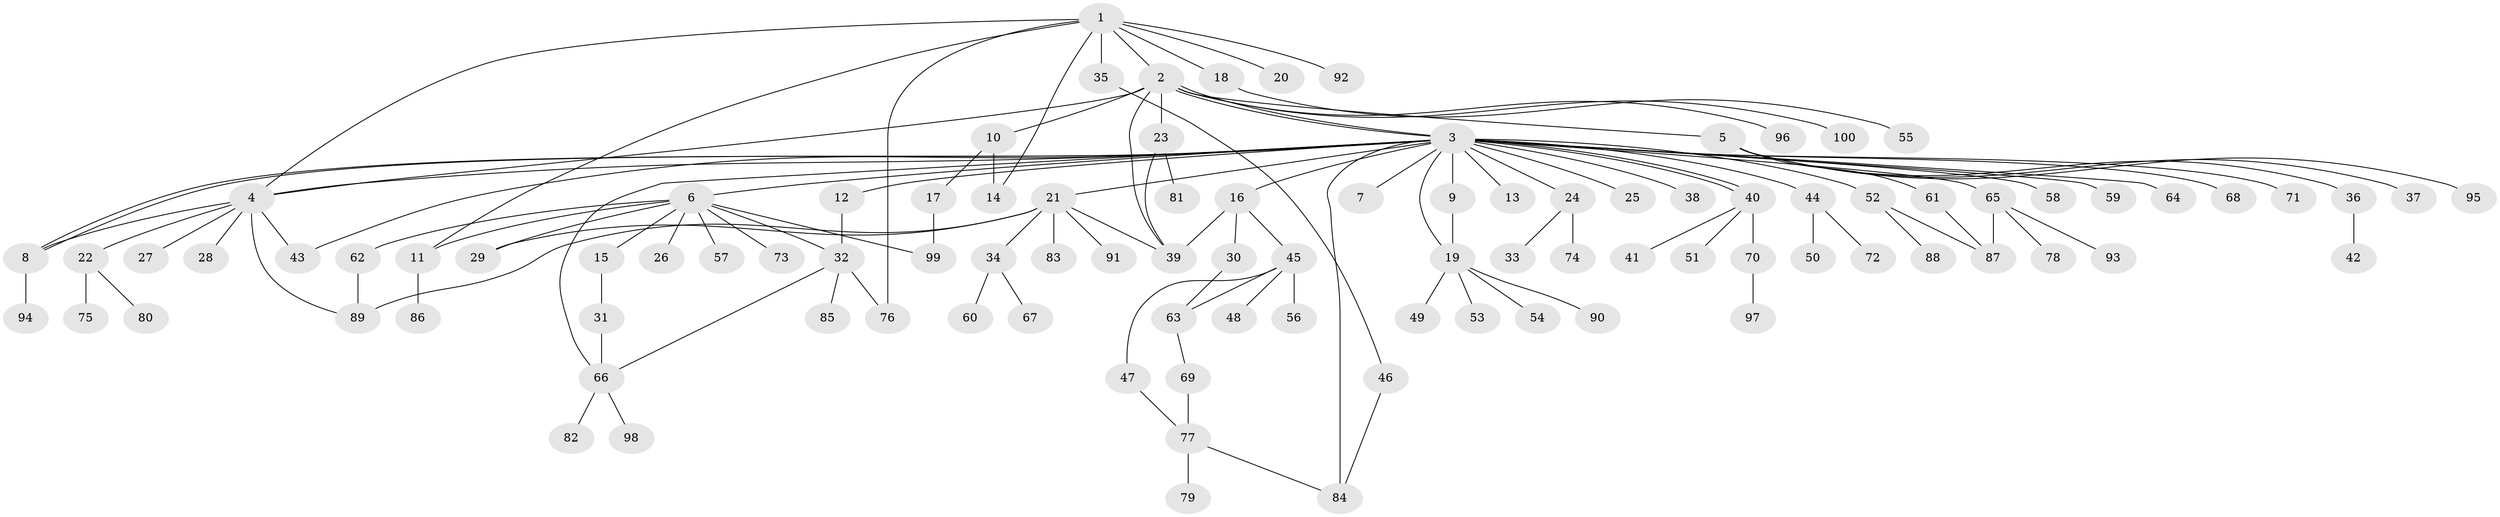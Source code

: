 // Generated by graph-tools (version 1.1) at 2025/38/02/21/25 10:38:54]
// undirected, 100 vertices, 126 edges
graph export_dot {
graph [start="1"]
  node [color=gray90,style=filled];
  1;
  2;
  3;
  4;
  5;
  6;
  7;
  8;
  9;
  10;
  11;
  12;
  13;
  14;
  15;
  16;
  17;
  18;
  19;
  20;
  21;
  22;
  23;
  24;
  25;
  26;
  27;
  28;
  29;
  30;
  31;
  32;
  33;
  34;
  35;
  36;
  37;
  38;
  39;
  40;
  41;
  42;
  43;
  44;
  45;
  46;
  47;
  48;
  49;
  50;
  51;
  52;
  53;
  54;
  55;
  56;
  57;
  58;
  59;
  60;
  61;
  62;
  63;
  64;
  65;
  66;
  67;
  68;
  69;
  70;
  71;
  72;
  73;
  74;
  75;
  76;
  77;
  78;
  79;
  80;
  81;
  82;
  83;
  84;
  85;
  86;
  87;
  88;
  89;
  90;
  91;
  92;
  93;
  94;
  95;
  96;
  97;
  98;
  99;
  100;
  1 -- 2;
  1 -- 4;
  1 -- 11;
  1 -- 14;
  1 -- 18;
  1 -- 20;
  1 -- 35;
  1 -- 76;
  1 -- 92;
  2 -- 3;
  2 -- 3;
  2 -- 4;
  2 -- 5;
  2 -- 10;
  2 -- 23;
  2 -- 39;
  2 -- 96;
  2 -- 100;
  3 -- 4;
  3 -- 6;
  3 -- 7;
  3 -- 8;
  3 -- 8;
  3 -- 9;
  3 -- 12;
  3 -- 13;
  3 -- 16;
  3 -- 19;
  3 -- 21;
  3 -- 24;
  3 -- 25;
  3 -- 38;
  3 -- 40;
  3 -- 40;
  3 -- 43;
  3 -- 44;
  3 -- 52;
  3 -- 58;
  3 -- 59;
  3 -- 64;
  3 -- 65;
  3 -- 66;
  3 -- 68;
  3 -- 71;
  3 -- 84;
  4 -- 8;
  4 -- 22;
  4 -- 27;
  4 -- 28;
  4 -- 43;
  4 -- 89;
  5 -- 36;
  5 -- 37;
  5 -- 61;
  5 -- 95;
  6 -- 11;
  6 -- 15;
  6 -- 26;
  6 -- 29;
  6 -- 32;
  6 -- 57;
  6 -- 62;
  6 -- 73;
  6 -- 99;
  8 -- 94;
  9 -- 19;
  10 -- 14;
  10 -- 17;
  11 -- 86;
  12 -- 32;
  15 -- 31;
  16 -- 30;
  16 -- 39;
  16 -- 45;
  17 -- 99;
  18 -- 55;
  19 -- 49;
  19 -- 53;
  19 -- 54;
  19 -- 90;
  21 -- 29;
  21 -- 34;
  21 -- 39;
  21 -- 83;
  21 -- 89;
  21 -- 91;
  22 -- 75;
  22 -- 80;
  23 -- 39;
  23 -- 81;
  24 -- 33;
  24 -- 74;
  30 -- 63;
  31 -- 66;
  32 -- 66;
  32 -- 76;
  32 -- 85;
  34 -- 60;
  34 -- 67;
  35 -- 46;
  36 -- 42;
  40 -- 41;
  40 -- 51;
  40 -- 70;
  44 -- 50;
  44 -- 72;
  45 -- 47;
  45 -- 48;
  45 -- 56;
  45 -- 63;
  46 -- 84;
  47 -- 77;
  52 -- 87;
  52 -- 88;
  61 -- 87;
  62 -- 89;
  63 -- 69;
  65 -- 78;
  65 -- 87;
  65 -- 93;
  66 -- 82;
  66 -- 98;
  69 -- 77;
  70 -- 97;
  77 -- 79;
  77 -- 84;
}
